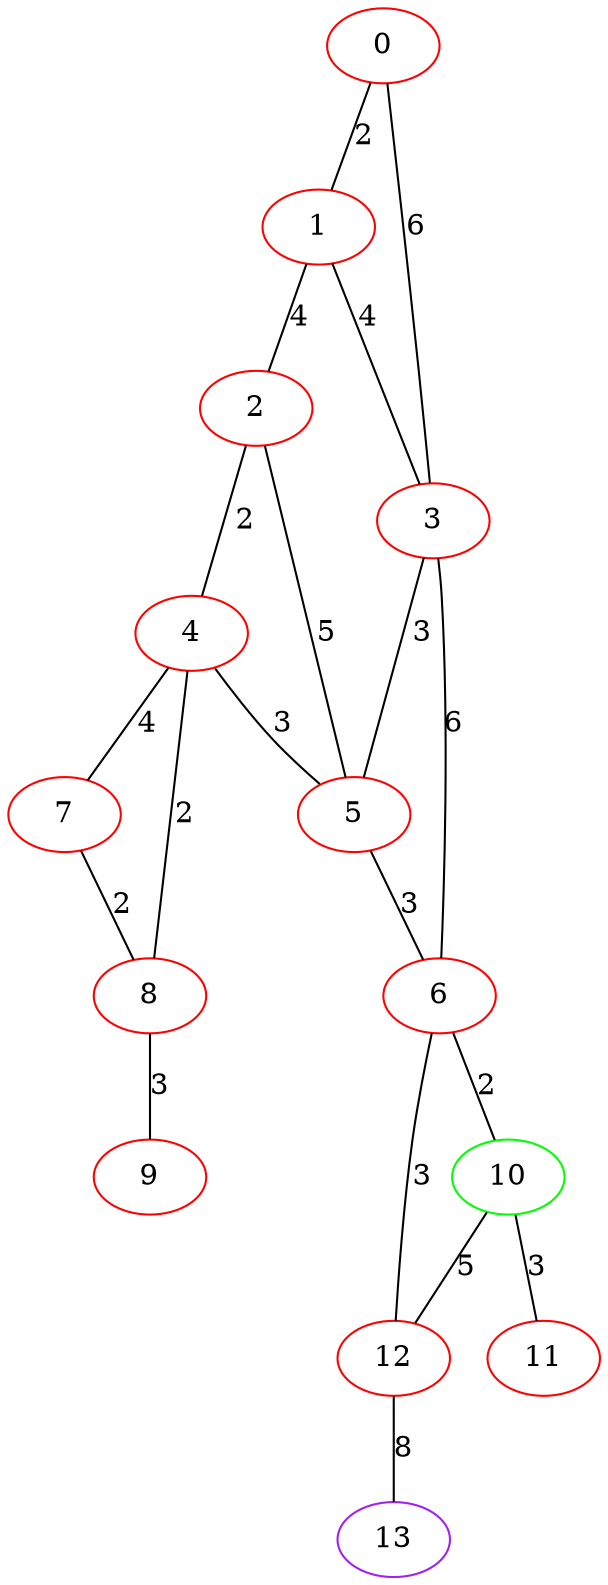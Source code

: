 graph "" {
0 [color=red, weight=1];
1 [color=red, weight=1];
2 [color=red, weight=1];
3 [color=red, weight=1];
4 [color=red, weight=1];
5 [color=red, weight=1];
6 [color=red, weight=1];
7 [color=red, weight=1];
8 [color=red, weight=1];
9 [color=red, weight=1];
10 [color=green, weight=2];
11 [color=red, weight=1];
12 [color=red, weight=1];
13 [color=purple, weight=4];
0 -- 1  [key=0, label=2];
0 -- 3  [key=0, label=6];
1 -- 2  [key=0, label=4];
1 -- 3  [key=0, label=4];
2 -- 4  [key=0, label=2];
2 -- 5  [key=0, label=5];
3 -- 5  [key=0, label=3];
3 -- 6  [key=0, label=6];
4 -- 8  [key=0, label=2];
4 -- 5  [key=0, label=3];
4 -- 7  [key=0, label=4];
5 -- 6  [key=0, label=3];
6 -- 10  [key=0, label=2];
6 -- 12  [key=0, label=3];
7 -- 8  [key=0, label=2];
8 -- 9  [key=0, label=3];
10 -- 11  [key=0, label=3];
10 -- 12  [key=0, label=5];
12 -- 13  [key=0, label=8];
}
